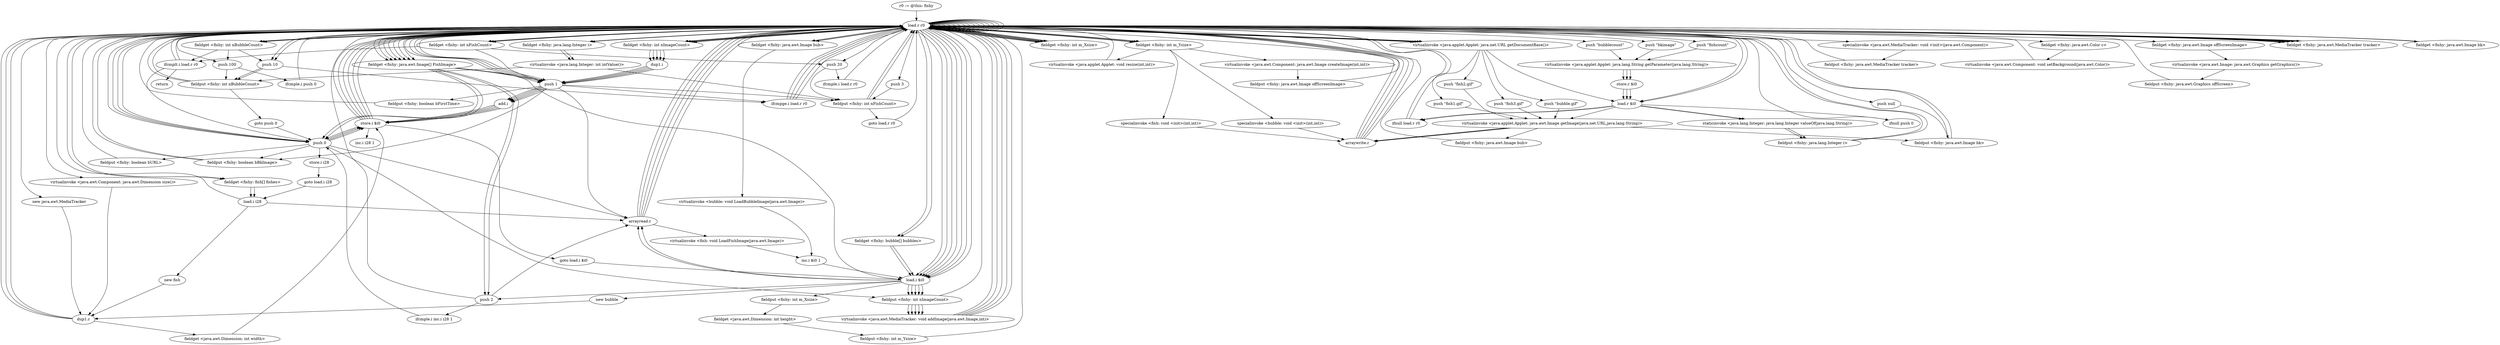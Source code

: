 digraph "" {
    "r0 := @this: fishy"
    "load.r r0"
    "r0 := @this: fishy"->"load.r r0";
    "push 1"
    "load.r r0"->"push 1";
    "fieldput <fishy: boolean bFirstTime>"
    "push 1"->"fieldput <fishy: boolean bFirstTime>";
    "fieldput <fishy: boolean bFirstTime>"->"load.r r0";
    "push 0"
    "load.r r0"->"push 0";
    "fieldput <fishy: boolean bURL>"
    "push 0"->"fieldput <fishy: boolean bURL>";
    "fieldput <fishy: boolean bURL>"->"load.r r0";
    "load.r r0"->"push 0";
    "fieldput <fishy: boolean bBkImage>"
    "push 0"->"fieldput <fishy: boolean bBkImage>";
    "fieldput <fishy: boolean bBkImage>"->"load.r r0";
    "load.r r0"->"push 0";
    "fieldput <fishy: int nImageCount>"
    "push 0"->"fieldput <fishy: int nImageCount>";
    "fieldput <fishy: int nImageCount>"->"load.r r0";
    "load.r r0"->"load.r r0";
    "virtualinvoke <java.awt.Component: java.awt.Dimension size()>"
    "load.r r0"->"virtualinvoke <java.awt.Component: java.awt.Dimension size()>";
    "dup1.r"
    "virtualinvoke <java.awt.Component: java.awt.Dimension size()>"->"dup1.r";
    "fieldget <java.awt.Dimension: int width>"
    "dup1.r"->"fieldget <java.awt.Dimension: int width>";
    "store.i $i0"
    "fieldget <java.awt.Dimension: int width>"->"store.i $i0";
    "store.i $i0"->"load.r r0";
    "load.i $i0"
    "load.r r0"->"load.i $i0";
    "fieldput <fishy: int m_Xsize>"
    "load.i $i0"->"fieldput <fishy: int m_Xsize>";
    "fieldget <java.awt.Dimension: int height>"
    "fieldput <fishy: int m_Xsize>"->"fieldget <java.awt.Dimension: int height>";
    "fieldput <fishy: int m_Ysize>"
    "fieldget <java.awt.Dimension: int height>"->"fieldput <fishy: int m_Ysize>";
    "fieldput <fishy: int m_Ysize>"->"load.r r0";
    "load.r r0"->"load.r r0";
    "fieldget <fishy: int m_Xsize>"
    "load.r r0"->"fieldget <fishy: int m_Xsize>";
    "fieldget <fishy: int m_Xsize>"->"load.r r0";
    "fieldget <fishy: int m_Ysize>"
    "load.r r0"->"fieldget <fishy: int m_Ysize>";
    "virtualinvoke <java.applet.Applet: void resize(int,int)>"
    "fieldget <fishy: int m_Ysize>"->"virtualinvoke <java.applet.Applet: void resize(int,int)>";
    "virtualinvoke <java.applet.Applet: void resize(int,int)>"->"load.r r0";
    "new java.awt.MediaTracker"
    "load.r r0"->"new java.awt.MediaTracker";
    "new java.awt.MediaTracker"->"dup1.r";
    "dup1.r"->"load.r r0";
    "specialinvoke <java.awt.MediaTracker: void <init>(java.awt.Component)>"
    "load.r r0"->"specialinvoke <java.awt.MediaTracker: void <init>(java.awt.Component)>";
    "fieldput <fishy: java.awt.MediaTracker tracker>"
    "specialinvoke <java.awt.MediaTracker: void <init>(java.awt.Component)>"->"fieldput <fishy: java.awt.MediaTracker tracker>";
    "fieldput <fishy: java.awt.MediaTracker tracker>"->"load.r r0";
    "load.r r0"->"load.r r0";
    "fieldget <fishy: java.awt.Color c>"
    "load.r r0"->"fieldget <fishy: java.awt.Color c>";
    "virtualinvoke <java.awt.Component: void setBackground(java.awt.Color)>"
    "fieldget <fishy: java.awt.Color c>"->"virtualinvoke <java.awt.Component: void setBackground(java.awt.Color)>";
    "virtualinvoke <java.awt.Component: void setBackground(java.awt.Color)>"->"load.r r0";
    "load.r r0"->"load.r r0";
    "load.r r0"->"load.r r0";
    "load.r r0"->"fieldget <fishy: int m_Xsize>";
    "fieldget <fishy: int m_Xsize>"->"load.r r0";
    "load.r r0"->"fieldget <fishy: int m_Ysize>";
    "virtualinvoke <java.awt.Component: java.awt.Image createImage(int,int)>"
    "fieldget <fishy: int m_Ysize>"->"virtualinvoke <java.awt.Component: java.awt.Image createImage(int,int)>";
    "fieldput <fishy: java.awt.Image offScreenImage>"
    "virtualinvoke <java.awt.Component: java.awt.Image createImage(int,int)>"->"fieldput <fishy: java.awt.Image offScreenImage>";
    "fieldput <fishy: java.awt.Image offScreenImage>"->"load.r r0";
    "load.r r0"->"load.r r0";
    "fieldget <fishy: java.awt.Image offScreenImage>"
    "load.r r0"->"fieldget <fishy: java.awt.Image offScreenImage>";
    "virtualinvoke <java.awt.Image: java.awt.Graphics getGraphics()>"
    "fieldget <fishy: java.awt.Image offScreenImage>"->"virtualinvoke <java.awt.Image: java.awt.Graphics getGraphics()>";
    "fieldput <fishy: java.awt.Graphics offScreen>"
    "virtualinvoke <java.awt.Image: java.awt.Graphics getGraphics()>"->"fieldput <fishy: java.awt.Graphics offScreen>";
    "fieldput <fishy: java.awt.Graphics offScreen>"->"load.r r0";
    "push null"
    "load.r r0"->"push null";
    "fieldput <fishy: java.awt.Image bk>"
    "push null"->"fieldput <fishy: java.awt.Image bk>";
    "fieldput <fishy: java.awt.Image bk>"->"load.r r0";
    "push \"bkimage\""
    "load.r r0"->"push \"bkimage\"";
    "virtualinvoke <java.applet.Applet: java.lang.String getParameter(java.lang.String)>"
    "push \"bkimage\""->"virtualinvoke <java.applet.Applet: java.lang.String getParameter(java.lang.String)>";
    "store.r $i0"
    "virtualinvoke <java.applet.Applet: java.lang.String getParameter(java.lang.String)>"->"store.r $i0";
    "load.r $i0"
    "store.r $i0"->"load.r $i0";
    "ifnull load.r r0"
    "load.r $i0"->"ifnull load.r r0";
    "ifnull load.r r0"->"load.r r0";
    "load.r r0"->"load.r r0";
    "load.r r0"->"load.r r0";
    "virtualinvoke <java.applet.Applet: java.net.URL getDocumentBase()>"
    "load.r r0"->"virtualinvoke <java.applet.Applet: java.net.URL getDocumentBase()>";
    "virtualinvoke <java.applet.Applet: java.net.URL getDocumentBase()>"->"load.r $i0";
    "virtualinvoke <java.applet.Applet: java.awt.Image getImage(java.net.URL,java.lang.String)>"
    "load.r $i0"->"virtualinvoke <java.applet.Applet: java.awt.Image getImage(java.net.URL,java.lang.String)>";
    "virtualinvoke <java.applet.Applet: java.awt.Image getImage(java.net.URL,java.lang.String)>"->"fieldput <fishy: java.awt.Image bk>";
    "fieldput <fishy: java.awt.Image bk>"->"load.r r0";
    "fieldget <fishy: java.awt.MediaTracker tracker>"
    "load.r r0"->"fieldget <fishy: java.awt.MediaTracker tracker>";
    "fieldget <fishy: java.awt.MediaTracker tracker>"->"load.r r0";
    "fieldget <fishy: java.awt.Image bk>"
    "load.r r0"->"fieldget <fishy: java.awt.Image bk>";
    "fieldget <fishy: java.awt.Image bk>"->"load.r r0";
    "fieldget <fishy: int nImageCount>"
    "load.r r0"->"fieldget <fishy: int nImageCount>";
    "dup1.i"
    "fieldget <fishy: int nImageCount>"->"dup1.i";
    "dup1.i"->"push 1";
    "add.i"
    "push 1"->"add.i";
    "add.i"->"store.i $i0";
    "store.i $i0"->"load.r r0";
    "load.r r0"->"load.i $i0";
    "load.i $i0"->"fieldput <fishy: int nImageCount>";
    "virtualinvoke <java.awt.MediaTracker: void addImage(java.awt.Image,int)>"
    "fieldput <fishy: int nImageCount>"->"virtualinvoke <java.awt.MediaTracker: void addImage(java.awt.Image,int)>";
    "virtualinvoke <java.awt.MediaTracker: void addImage(java.awt.Image,int)>"->"load.r r0";
    "load.r r0"->"push 1";
    "push 1"->"fieldput <fishy: boolean bBkImage>";
    "fieldput <fishy: boolean bBkImage>"->"load.r r0";
    "load.r r0"->"load.r r0";
    "load.r r0"->"load.r r0";
    "load.r r0"->"virtualinvoke <java.applet.Applet: java.net.URL getDocumentBase()>";
    "push \"bubble.gif\""
    "virtualinvoke <java.applet.Applet: java.net.URL getDocumentBase()>"->"push \"bubble.gif\"";
    "push \"bubble.gif\""->"virtualinvoke <java.applet.Applet: java.awt.Image getImage(java.net.URL,java.lang.String)>";
    "fieldput <fishy: java.awt.Image bub>"
    "virtualinvoke <java.applet.Applet: java.awt.Image getImage(java.net.URL,java.lang.String)>"->"fieldput <fishy: java.awt.Image bub>";
    "fieldput <fishy: java.awt.Image bub>"->"load.r r0";
    "load.r r0"->"fieldget <fishy: java.awt.MediaTracker tracker>";
    "fieldget <fishy: java.awt.MediaTracker tracker>"->"load.r r0";
    "fieldget <fishy: java.awt.Image bub>"
    "load.r r0"->"fieldget <fishy: java.awt.Image bub>";
    "fieldget <fishy: java.awt.Image bub>"->"load.r r0";
    "load.r r0"->"fieldget <fishy: int nImageCount>";
    "fieldget <fishy: int nImageCount>"->"dup1.i";
    "dup1.i"->"push 1";
    "push 1"->"add.i";
    "add.i"->"store.i $i0";
    "store.i $i0"->"load.r r0";
    "load.r r0"->"load.i $i0";
    "load.i $i0"->"fieldput <fishy: int nImageCount>";
    "fieldput <fishy: int nImageCount>"->"virtualinvoke <java.awt.MediaTracker: void addImage(java.awt.Image,int)>";
    "virtualinvoke <java.awt.MediaTracker: void addImage(java.awt.Image,int)>"->"load.r r0";
    "fieldget <fishy: java.awt.Image[] FishImage>"
    "load.r r0"->"fieldget <fishy: java.awt.Image[] FishImage>";
    "fieldget <fishy: java.awt.Image[] FishImage>"->"push 0";
    "push 0"->"load.r r0";
    "load.r r0"->"load.r r0";
    "load.r r0"->"virtualinvoke <java.applet.Applet: java.net.URL getDocumentBase()>";
    "push \"fish1.gif\""
    "virtualinvoke <java.applet.Applet: java.net.URL getDocumentBase()>"->"push \"fish1.gif\"";
    "push \"fish1.gif\""->"virtualinvoke <java.applet.Applet: java.awt.Image getImage(java.net.URL,java.lang.String)>";
    "arraywrite.r"
    "virtualinvoke <java.applet.Applet: java.awt.Image getImage(java.net.URL,java.lang.String)>"->"arraywrite.r";
    "arraywrite.r"->"load.r r0";
    "load.r r0"->"fieldget <fishy: java.awt.MediaTracker tracker>";
    "fieldget <fishy: java.awt.MediaTracker tracker>"->"load.r r0";
    "load.r r0"->"fieldget <fishy: java.awt.Image[] FishImage>";
    "fieldget <fishy: java.awt.Image[] FishImage>"->"push 0";
    "arrayread.r"
    "push 0"->"arrayread.r";
    "arrayread.r"->"load.r r0";
    "load.r r0"->"fieldget <fishy: int nImageCount>";
    "fieldget <fishy: int nImageCount>"->"dup1.i";
    "dup1.i"->"push 1";
    "push 1"->"add.i";
    "add.i"->"store.i $i0";
    "store.i $i0"->"load.r r0";
    "load.r r0"->"load.i $i0";
    "load.i $i0"->"fieldput <fishy: int nImageCount>";
    "fieldput <fishy: int nImageCount>"->"virtualinvoke <java.awt.MediaTracker: void addImage(java.awt.Image,int)>";
    "virtualinvoke <java.awt.MediaTracker: void addImage(java.awt.Image,int)>"->"load.r r0";
    "load.r r0"->"fieldget <fishy: java.awt.Image[] FishImage>";
    "fieldget <fishy: java.awt.Image[] FishImage>"->"push 1";
    "push 1"->"load.r r0";
    "load.r r0"->"load.r r0";
    "load.r r0"->"virtualinvoke <java.applet.Applet: java.net.URL getDocumentBase()>";
    "push \"fish2.gif\""
    "virtualinvoke <java.applet.Applet: java.net.URL getDocumentBase()>"->"push \"fish2.gif\"";
    "push \"fish2.gif\""->"virtualinvoke <java.applet.Applet: java.awt.Image getImage(java.net.URL,java.lang.String)>";
    "virtualinvoke <java.applet.Applet: java.awt.Image getImage(java.net.URL,java.lang.String)>"->"arraywrite.r";
    "arraywrite.r"->"load.r r0";
    "load.r r0"->"fieldget <fishy: java.awt.MediaTracker tracker>";
    "fieldget <fishy: java.awt.MediaTracker tracker>"->"load.r r0";
    "load.r r0"->"fieldget <fishy: java.awt.Image[] FishImage>";
    "fieldget <fishy: java.awt.Image[] FishImage>"->"push 1";
    "push 1"->"arrayread.r";
    "arrayread.r"->"load.r r0";
    "load.r r0"->"fieldget <fishy: int nImageCount>";
    "fieldget <fishy: int nImageCount>"->"dup1.i";
    "dup1.i"->"push 1";
    "push 1"->"add.i";
    "add.i"->"store.i $i0";
    "store.i $i0"->"load.r r0";
    "load.r r0"->"load.i $i0";
    "load.i $i0"->"fieldput <fishy: int nImageCount>";
    "fieldput <fishy: int nImageCount>"->"virtualinvoke <java.awt.MediaTracker: void addImage(java.awt.Image,int)>";
    "virtualinvoke <java.awt.MediaTracker: void addImage(java.awt.Image,int)>"->"load.r r0";
    "load.r r0"->"fieldget <fishy: java.awt.Image[] FishImage>";
    "push 2"
    "fieldget <fishy: java.awt.Image[] FishImage>"->"push 2";
    "push 2"->"load.r r0";
    "load.r r0"->"load.r r0";
    "load.r r0"->"virtualinvoke <java.applet.Applet: java.net.URL getDocumentBase()>";
    "push \"fish3.gif\""
    "virtualinvoke <java.applet.Applet: java.net.URL getDocumentBase()>"->"push \"fish3.gif\"";
    "push \"fish3.gif\""->"virtualinvoke <java.applet.Applet: java.awt.Image getImage(java.net.URL,java.lang.String)>";
    "virtualinvoke <java.applet.Applet: java.awt.Image getImage(java.net.URL,java.lang.String)>"->"arraywrite.r";
    "arraywrite.r"->"load.r r0";
    "load.r r0"->"fieldget <fishy: java.awt.MediaTracker tracker>";
    "fieldget <fishy: java.awt.MediaTracker tracker>"->"load.r r0";
    "load.r r0"->"fieldget <fishy: java.awt.Image[] FishImage>";
    "fieldget <fishy: java.awt.Image[] FishImage>"->"push 2";
    "push 2"->"arrayread.r";
    "arrayread.r"->"load.r r0";
    "load.r r0"->"fieldget <fishy: int nImageCount>";
    "fieldget <fishy: int nImageCount>"->"dup1.i";
    "dup1.i"->"push 1";
    "push 1"->"add.i";
    "add.i"->"store.i $i0";
    "store.i $i0"->"load.r r0";
    "load.r r0"->"load.i $i0";
    "load.i $i0"->"fieldput <fishy: int nImageCount>";
    "fieldput <fishy: int nImageCount>"->"virtualinvoke <java.awt.MediaTracker: void addImage(java.awt.Image,int)>";
    "virtualinvoke <java.awt.MediaTracker: void addImage(java.awt.Image,int)>"->"load.r r0";
    "push 3"
    "load.r r0"->"push 3";
    "fieldput <fishy: int nFishCount>"
    "push 3"->"fieldput <fishy: int nFishCount>";
    "fieldput <fishy: int nFishCount>"->"load.r r0";
    "push 10"
    "load.r r0"->"push 10";
    "fieldput <fishy: int nBubbleCount>"
    "push 10"->"fieldput <fishy: int nBubbleCount>";
    "fieldput <fishy: int nBubbleCount>"->"load.r r0";
    "push \"fishcount\""
    "load.r r0"->"push \"fishcount\"";
    "push \"fishcount\""->"virtualinvoke <java.applet.Applet: java.lang.String getParameter(java.lang.String)>";
    "virtualinvoke <java.applet.Applet: java.lang.String getParameter(java.lang.String)>"->"store.r $i0";
    "store.r $i0"->"load.r $i0";
    "load.r $i0"->"ifnull load.r r0";
    "ifnull load.r r0"->"load.r r0";
    "load.r r0"->"load.r $i0";
    "staticinvoke <java.lang.Integer: java.lang.Integer valueOf(java.lang.String)>"
    "load.r $i0"->"staticinvoke <java.lang.Integer: java.lang.Integer valueOf(java.lang.String)>";
    "fieldput <fishy: java.lang.Integer i>"
    "staticinvoke <java.lang.Integer: java.lang.Integer valueOf(java.lang.String)>"->"fieldput <fishy: java.lang.Integer i>";
    "fieldput <fishy: java.lang.Integer i>"->"load.r r0";
    "load.r r0"->"load.r r0";
    "fieldget <fishy: java.lang.Integer i>"
    "load.r r0"->"fieldget <fishy: java.lang.Integer i>";
    "virtualinvoke <java.lang.Integer: int intValue()>"
    "fieldget <fishy: java.lang.Integer i>"->"virtualinvoke <java.lang.Integer: int intValue()>";
    "virtualinvoke <java.lang.Integer: int intValue()>"->"fieldput <fishy: int nFishCount>";
    "fieldput <fishy: int nFishCount>"->"load.r r0";
    "fieldget <fishy: int nFishCount>"
    "load.r r0"->"fieldget <fishy: int nFishCount>";
    "fieldget <fishy: int nFishCount>"->"push 1";
    "ifcmpge.i load.r r0"
    "push 1"->"ifcmpge.i load.r r0";
    "ifcmpge.i load.r r0"->"load.r r0";
    "load.r r0"->"push 1";
    "push 1"->"fieldput <fishy: int nFishCount>";
    "goto load.r r0"
    "fieldput <fishy: int nFishCount>"->"goto load.r r0";
    "goto load.r r0"->"load.r r0";
    "push \"bubblecount\""
    "load.r r0"->"push \"bubblecount\"";
    "push \"bubblecount\""->"virtualinvoke <java.applet.Applet: java.lang.String getParameter(java.lang.String)>";
    "virtualinvoke <java.applet.Applet: java.lang.String getParameter(java.lang.String)>"->"store.r $i0";
    "store.r $i0"->"load.r $i0";
    "ifnull push 0"
    "load.r $i0"->"ifnull push 0";
    "ifnull push 0"->"load.r r0";
    "load.r r0"->"load.r $i0";
    "load.r $i0"->"staticinvoke <java.lang.Integer: java.lang.Integer valueOf(java.lang.String)>";
    "staticinvoke <java.lang.Integer: java.lang.Integer valueOf(java.lang.String)>"->"fieldput <fishy: java.lang.Integer i>";
    "fieldput <fishy: java.lang.Integer i>"->"load.r r0";
    "load.r r0"->"load.r r0";
    "load.r r0"->"fieldget <fishy: java.lang.Integer i>";
    "fieldget <fishy: java.lang.Integer i>"->"virtualinvoke <java.lang.Integer: int intValue()>";
    "virtualinvoke <java.lang.Integer: int intValue()>"->"fieldput <fishy: int nBubbleCount>";
    "fieldput <fishy: int nBubbleCount>"->"load.r r0";
    "fieldget <fishy: int nBubbleCount>"
    "load.r r0"->"fieldget <fishy: int nBubbleCount>";
    "fieldget <fishy: int nBubbleCount>"->"push 10";
    "push 10"->"ifcmpge.i load.r r0";
    "ifcmpge.i load.r r0"->"load.r r0";
    "load.r r0"->"push 10";
    "push 10"->"fieldput <fishy: int nBubbleCount>";
    "goto push 0"
    "fieldput <fishy: int nBubbleCount>"->"goto push 0";
    "goto push 0"->"push 0";
    "push 0"->"store.i $i0";
    "store.i $i0"->"push 0";
    "store.i i28"
    "push 0"->"store.i i28";
    "goto load.i i28"
    "store.i i28"->"goto load.i i28";
    "load.i i28"
    "goto load.i i28"->"load.i i28";
    "load.i i28"->"load.r r0";
    "load.r r0"->"fieldget <fishy: int nFishCount>";
    "ifcmplt.i load.r r0"
    "fieldget <fishy: int nFishCount>"->"ifcmplt.i load.r r0";
    "ifcmplt.i load.r r0"->"push 0";
    "push 0"->"store.i $i0";
    "goto load.i $i0"
    "store.i $i0"->"goto load.i $i0";
    "goto load.i $i0"->"load.i $i0";
    "load.i $i0"->"load.r r0";
    "load.r r0"->"fieldget <fishy: int nBubbleCount>";
    "fieldget <fishy: int nBubbleCount>"->"ifcmplt.i load.r r0";
    "return"
    "ifcmplt.i load.r r0"->"return";
    "ifcmplt.i load.r r0"->"load.r r0";
    "fieldget <fishy: bubble[] bubbles>"
    "load.r r0"->"fieldget <fishy: bubble[] bubbles>";
    "fieldget <fishy: bubble[] bubbles>"->"load.i $i0";
    "new bubble"
    "load.i $i0"->"new bubble";
    "new bubble"->"dup1.r";
    "dup1.r"->"load.r r0";
    "load.r r0"->"fieldget <fishy: int m_Xsize>";
    "fieldget <fishy: int m_Xsize>"->"load.r r0";
    "load.r r0"->"fieldget <fishy: int m_Ysize>";
    "specialinvoke <bubble: void <init>(int,int)>"
    "fieldget <fishy: int m_Ysize>"->"specialinvoke <bubble: void <init>(int,int)>";
    "specialinvoke <bubble: void <init>(int,int)>"->"arraywrite.r";
    "arraywrite.r"->"load.r r0";
    "load.r r0"->"fieldget <fishy: bubble[] bubbles>";
    "fieldget <fishy: bubble[] bubbles>"->"load.i $i0";
    "load.i $i0"->"arrayread.r";
    "arrayread.r"->"load.r r0";
    "load.r r0"->"fieldget <fishy: java.awt.Image bub>";
    "virtualinvoke <bubble: void LoadBubbleImage(java.awt.Image)>"
    "fieldget <fishy: java.awt.Image bub>"->"virtualinvoke <bubble: void LoadBubbleImage(java.awt.Image)>";
    "inc.i $i0 1"
    "virtualinvoke <bubble: void LoadBubbleImage(java.awt.Image)>"->"inc.i $i0 1";
    "ifcmplt.i load.r r0"->"load.r r0";
    "fieldget <fishy: fish[] fishes>"
    "load.r r0"->"fieldget <fishy: fish[] fishes>";
    "fieldget <fishy: fish[] fishes>"->"load.i i28";
    "new fish"
    "load.i i28"->"new fish";
    "new fish"->"dup1.r";
    "dup1.r"->"load.r r0";
    "load.r r0"->"fieldget <fishy: int m_Xsize>";
    "fieldget <fishy: int m_Xsize>"->"load.r r0";
    "load.r r0"->"fieldget <fishy: int m_Ysize>";
    "specialinvoke <fish: void <init>(int,int)>"
    "fieldget <fishy: int m_Ysize>"->"specialinvoke <fish: void <init>(int,int)>";
    "specialinvoke <fish: void <init>(int,int)>"->"arraywrite.r";
    "arraywrite.r"->"load.r r0";
    "load.r r0"->"fieldget <fishy: fish[] fishes>";
    "fieldget <fishy: fish[] fishes>"->"load.i i28";
    "load.i i28"->"arrayread.r";
    "arrayread.r"->"load.r r0";
    "load.r r0"->"fieldget <fishy: java.awt.Image[] FishImage>";
    "fieldget <fishy: java.awt.Image[] FishImage>"->"load.i $i0";
    "load.i $i0"->"arrayread.r";
    "virtualinvoke <fish: void LoadFishImage(java.awt.Image)>"
    "arrayread.r"->"virtualinvoke <fish: void LoadFishImage(java.awt.Image)>";
    "virtualinvoke <fish: void LoadFishImage(java.awt.Image)>"->"inc.i $i0 1";
    "inc.i $i0 1"->"load.i $i0";
    "load.i $i0"->"push 2";
    "ifcmple.i inc.i i28 1"
    "push 2"->"ifcmple.i inc.i i28 1";
    "ifcmple.i inc.i i28 1"->"push 0";
    "push 0"->"store.i $i0";
    "inc.i i28 1"
    "store.i $i0"->"inc.i i28 1";
    "ifcmpge.i load.r r0"->"load.r r0";
    "load.r r0"->"fieldget <fishy: int nBubbleCount>";
    "push 100"
    "fieldget <fishy: int nBubbleCount>"->"push 100";
    "ifcmple.i push 0"
    "push 100"->"ifcmple.i push 0";
    "ifcmple.i push 0"->"load.r r0";
    "load.r r0"->"push 100";
    "push 100"->"fieldput <fishy: int nBubbleCount>";
    "ifcmpge.i load.r r0"->"load.r r0";
    "load.r r0"->"fieldget <fishy: int nFishCount>";
    "push 20"
    "fieldget <fishy: int nFishCount>"->"push 20";
    "ifcmple.i load.r r0"
    "push 20"->"ifcmple.i load.r r0";
    "ifcmple.i load.r r0"->"load.r r0";
    "load.r r0"->"push 20";
    "push 20"->"fieldput <fishy: int nFishCount>";
}
